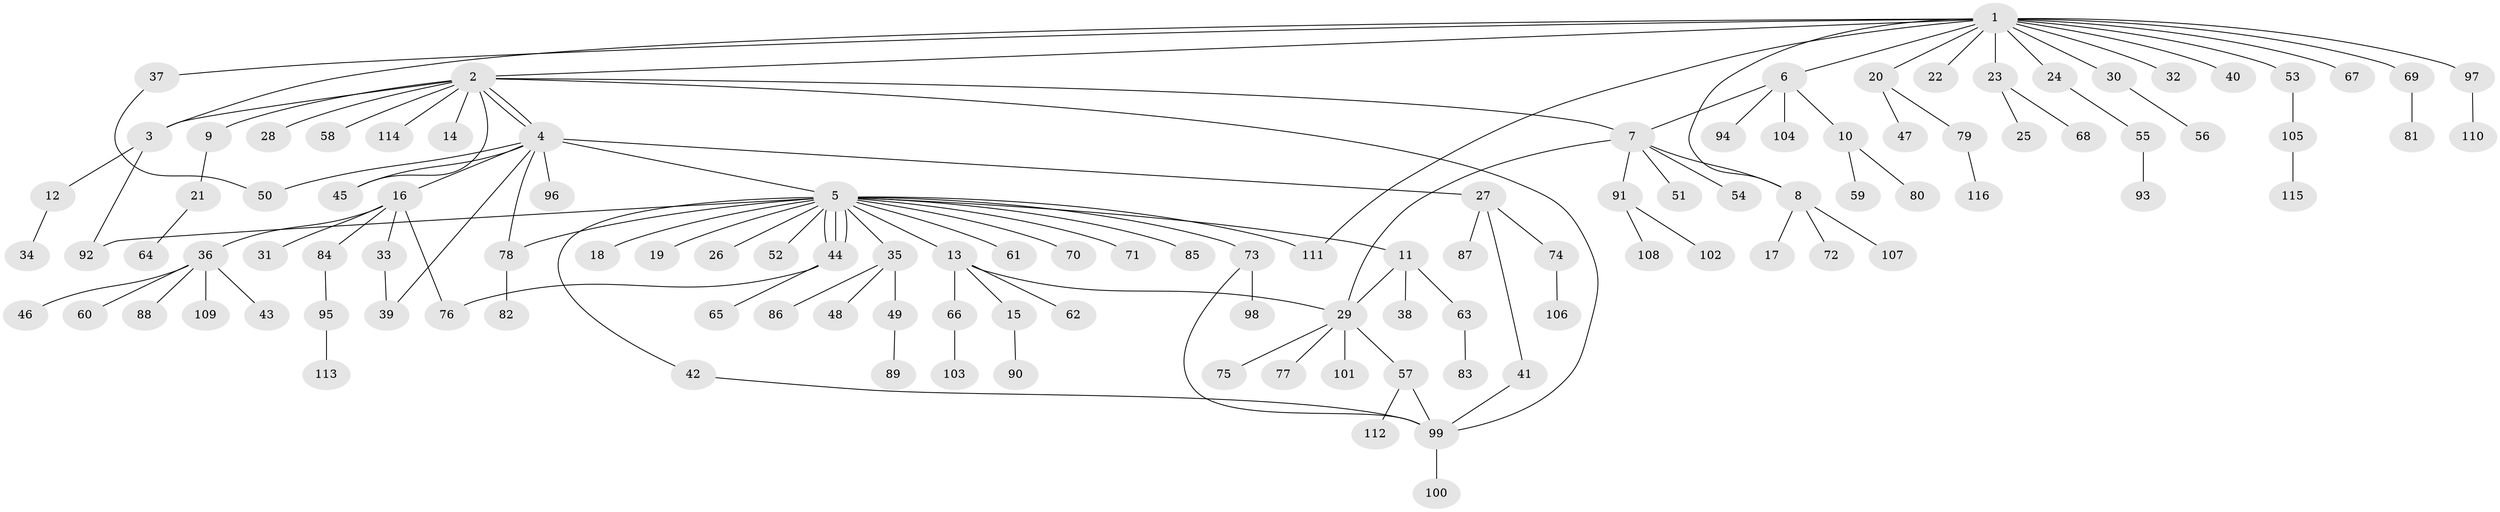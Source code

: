 // Generated by graph-tools (version 1.1) at 2025/49/03/09/25 03:49:57]
// undirected, 116 vertices, 134 edges
graph export_dot {
graph [start="1"]
  node [color=gray90,style=filled];
  1;
  2;
  3;
  4;
  5;
  6;
  7;
  8;
  9;
  10;
  11;
  12;
  13;
  14;
  15;
  16;
  17;
  18;
  19;
  20;
  21;
  22;
  23;
  24;
  25;
  26;
  27;
  28;
  29;
  30;
  31;
  32;
  33;
  34;
  35;
  36;
  37;
  38;
  39;
  40;
  41;
  42;
  43;
  44;
  45;
  46;
  47;
  48;
  49;
  50;
  51;
  52;
  53;
  54;
  55;
  56;
  57;
  58;
  59;
  60;
  61;
  62;
  63;
  64;
  65;
  66;
  67;
  68;
  69;
  70;
  71;
  72;
  73;
  74;
  75;
  76;
  77;
  78;
  79;
  80;
  81;
  82;
  83;
  84;
  85;
  86;
  87;
  88;
  89;
  90;
  91;
  92;
  93;
  94;
  95;
  96;
  97;
  98;
  99;
  100;
  101;
  102;
  103;
  104;
  105;
  106;
  107;
  108;
  109;
  110;
  111;
  112;
  113;
  114;
  115;
  116;
  1 -- 2;
  1 -- 3;
  1 -- 6;
  1 -- 8;
  1 -- 20;
  1 -- 22;
  1 -- 23;
  1 -- 24;
  1 -- 30;
  1 -- 32;
  1 -- 37;
  1 -- 40;
  1 -- 53;
  1 -- 67;
  1 -- 69;
  1 -- 97;
  1 -- 111;
  2 -- 3;
  2 -- 4;
  2 -- 4;
  2 -- 7;
  2 -- 9;
  2 -- 14;
  2 -- 28;
  2 -- 45;
  2 -- 58;
  2 -- 99;
  2 -- 114;
  3 -- 12;
  3 -- 92;
  4 -- 5;
  4 -- 16;
  4 -- 27;
  4 -- 39;
  4 -- 45;
  4 -- 50;
  4 -- 78;
  4 -- 96;
  5 -- 11;
  5 -- 13;
  5 -- 18;
  5 -- 19;
  5 -- 26;
  5 -- 35;
  5 -- 42;
  5 -- 44;
  5 -- 44;
  5 -- 44;
  5 -- 52;
  5 -- 61;
  5 -- 70;
  5 -- 71;
  5 -- 73;
  5 -- 78;
  5 -- 85;
  5 -- 92;
  5 -- 111;
  6 -- 7;
  6 -- 10;
  6 -- 94;
  6 -- 104;
  7 -- 8;
  7 -- 29;
  7 -- 51;
  7 -- 54;
  7 -- 91;
  8 -- 17;
  8 -- 72;
  8 -- 107;
  9 -- 21;
  10 -- 59;
  10 -- 80;
  11 -- 29;
  11 -- 38;
  11 -- 63;
  12 -- 34;
  13 -- 15;
  13 -- 29;
  13 -- 62;
  13 -- 66;
  15 -- 90;
  16 -- 31;
  16 -- 33;
  16 -- 36;
  16 -- 76;
  16 -- 84;
  20 -- 47;
  20 -- 79;
  21 -- 64;
  23 -- 25;
  23 -- 68;
  24 -- 55;
  27 -- 41;
  27 -- 74;
  27 -- 87;
  29 -- 57;
  29 -- 75;
  29 -- 77;
  29 -- 101;
  30 -- 56;
  33 -- 39;
  35 -- 48;
  35 -- 49;
  35 -- 86;
  36 -- 43;
  36 -- 46;
  36 -- 60;
  36 -- 88;
  36 -- 109;
  37 -- 50;
  41 -- 99;
  42 -- 99;
  44 -- 65;
  44 -- 76;
  49 -- 89;
  53 -- 105;
  55 -- 93;
  57 -- 99;
  57 -- 112;
  63 -- 83;
  66 -- 103;
  69 -- 81;
  73 -- 98;
  73 -- 99;
  74 -- 106;
  78 -- 82;
  79 -- 116;
  84 -- 95;
  91 -- 102;
  91 -- 108;
  95 -- 113;
  97 -- 110;
  99 -- 100;
  105 -- 115;
}

